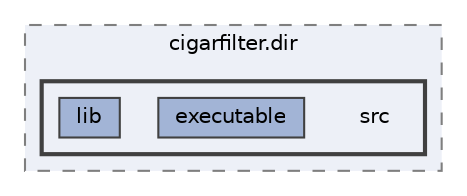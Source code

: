 digraph "build/CMakeFiles/cigarfilter.dir/src"
{
 // LATEX_PDF_SIZE
  bgcolor="transparent";
  edge [fontname=Helvetica,fontsize=10,labelfontname=Helvetica,labelfontsize=10];
  node [fontname=Helvetica,fontsize=10,shape=box,height=0.2,width=0.4];
  compound=true
  subgraph clusterdir_c37eff951dc30769246e6e8160742496 {
    graph [ bgcolor="#edf0f7", pencolor="grey50", label="cigarfilter.dir", fontname=Helvetica,fontsize=10 style="filled,dashed", URL="dir_c37eff951dc30769246e6e8160742496.html",tooltip=""]
  subgraph clusterdir_fb66c90019c6d29c878163c9a19b3580 {
    graph [ bgcolor="#edf0f7", pencolor="grey25", label="", fontname=Helvetica,fontsize=10 style="filled,bold", URL="dir_fb66c90019c6d29c878163c9a19b3580.html",tooltip=""]
    dir_fb66c90019c6d29c878163c9a19b3580 [shape=plaintext, label="src"];
  dir_b1257f1e001e43fa55574cd054f97cf4 [label="executable", fillcolor="#a2b4d6", color="grey25", style="filled", URL="dir_b1257f1e001e43fa55574cd054f97cf4.html",tooltip=""];
  dir_f37da1b4d0ee827fc125274e8e5db62e [label="lib", fillcolor="#a2b4d6", color="grey25", style="filled", URL="dir_f37da1b4d0ee827fc125274e8e5db62e.html",tooltip=""];
  }
  }
}
